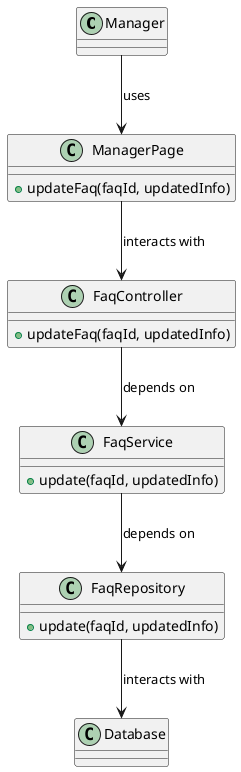 @startuml
class Manager {
}

class ManagerPage {
  +updateFaq(faqId, updatedInfo)
}

class FaqController {
  +updateFaq(faqId, updatedInfo)
}

class FaqService {
  +update(faqId, updatedInfo)
}

class FaqRepository {
  +update(faqId, updatedInfo)
}

class Database {
}

Manager --> ManagerPage : uses
ManagerPage --> FaqController : interacts with
FaqController --> FaqService : depends on
FaqService --> FaqRepository : depends on
FaqRepository --> Database : interacts with
@enduml
